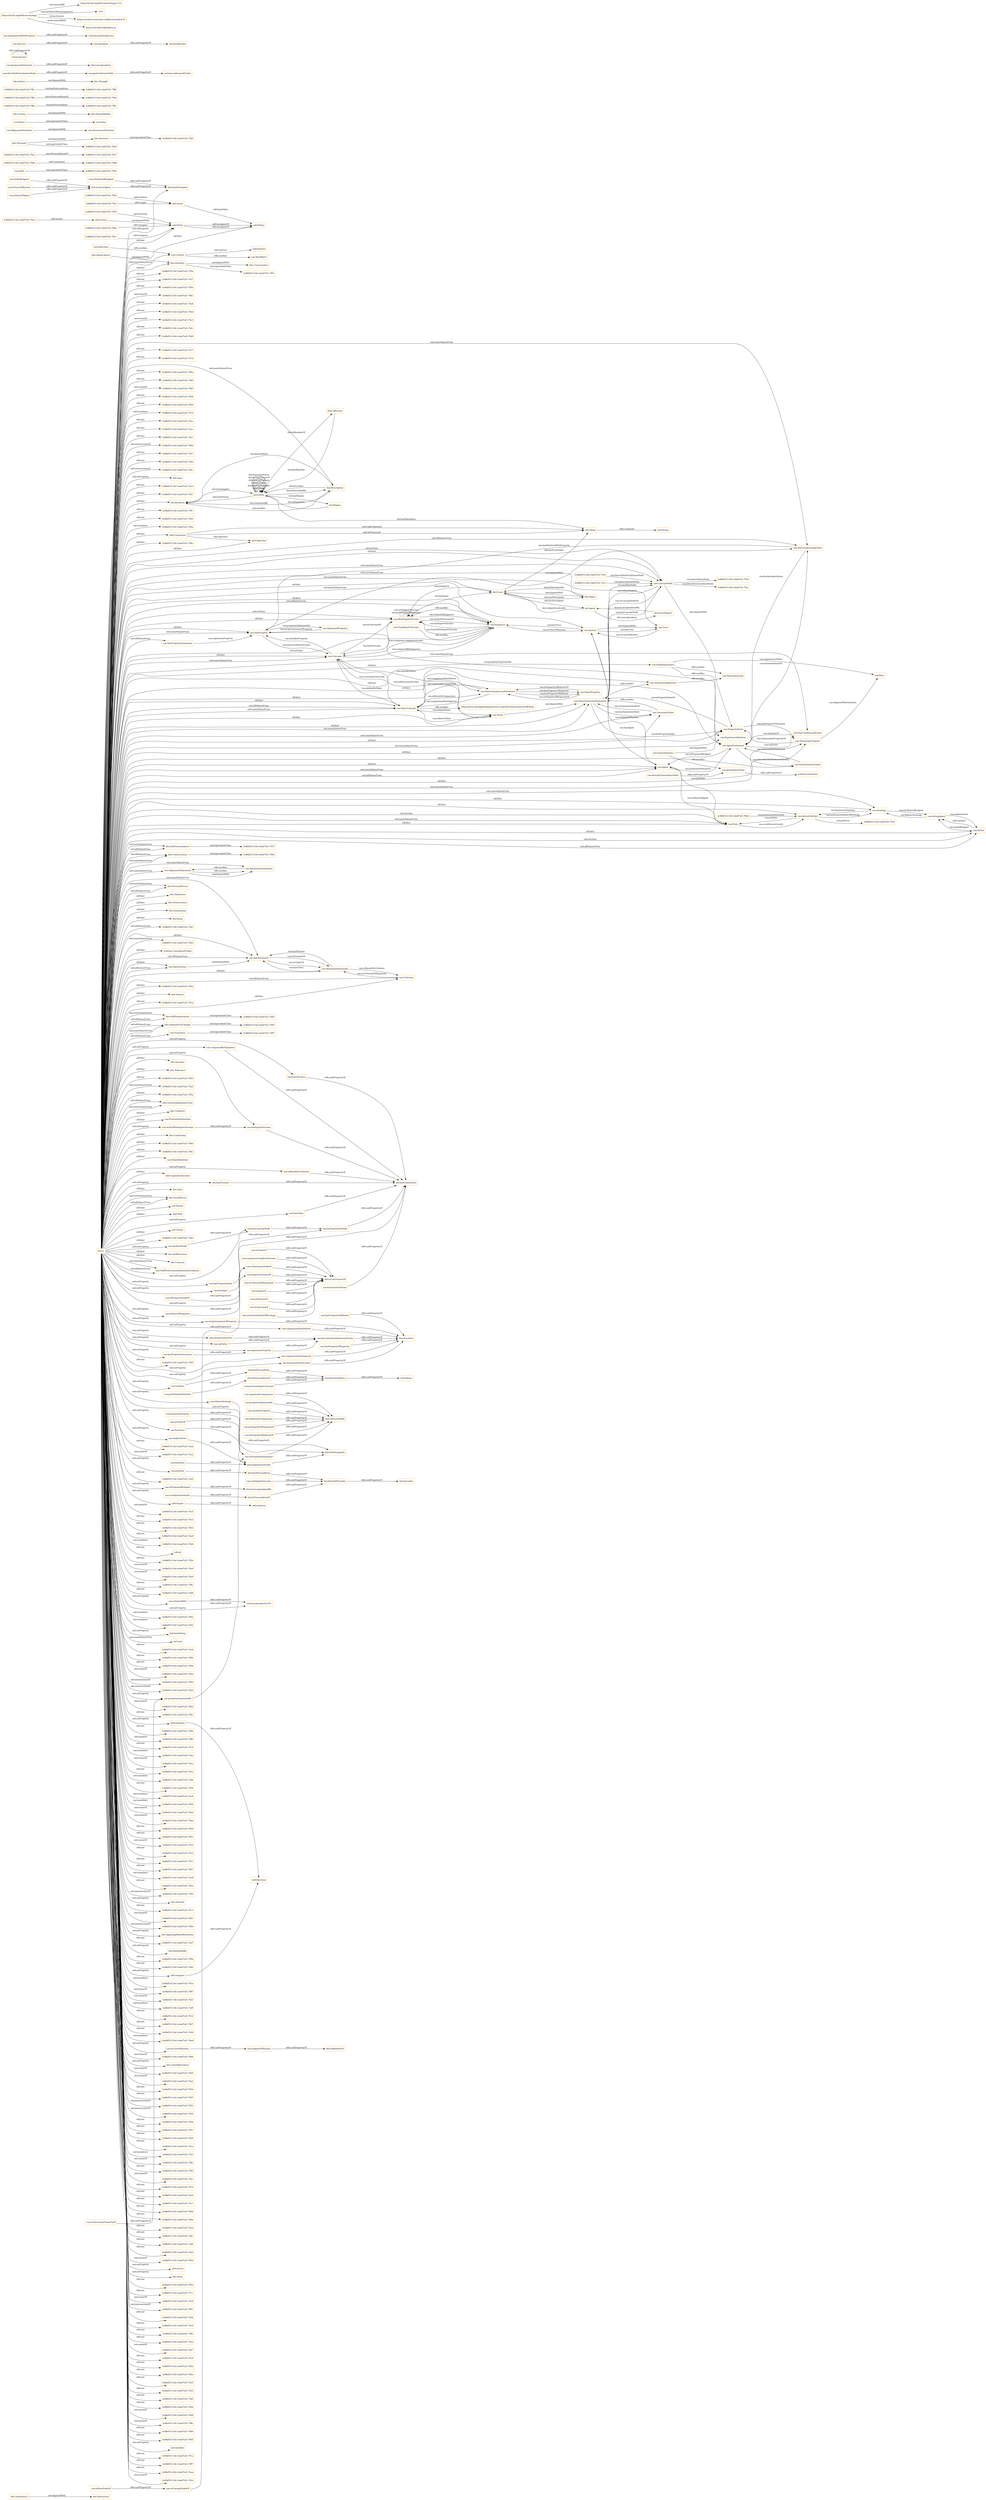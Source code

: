digraph ar2dtool_diagram { 
rankdir=LR;
size="1501"
node [shape = rectangle, color="orange"]; "bhv:Dominance" "3c88d51f:18c1cbe67a5:-7fe4" "3c88d51f:18c1cbe67a5:-7f6c" "dul:Situation" "3c88d51f:18c1cbe67a5:-7f61" "odrl:Action" "vae:Path" "3c88d51f:18c1cbe67a5:-7fdb" "bhv:PersonalFocus" "bhv:Hedonism" "3c88d51f:18c1cbe67a5:-7fea" "bhv:Societal" "vae:NodeImportance" "bhv:Universalism" "vae:AwarenessSituation" "vae:Value" "3c88d51f:18c1cbe67a5:-7f92" "bhv:Achievement" "odrl:Policy" "bhv:Stimulation" "dul:Norm" "vae:AlignmentSituation" "3c88d51f:18c1cbe67a5:-7f2f" "odrl:Operator" "3c88d51f:18c1cbe67a5:-7fac" "vae:VaeProperty" "bhv:SelfTrascendence" "3c88d51f:18c1cbe67a5:-7fb3" "vae:Outcome" "schema:ConceptualFrame" "3c88d51f:18c1cbe67a5:-7fc6" "vae:VaeEntity" "vae:MultiInputOutcome" "bhv:Conservation" "vae:AlignmentStatement" "bhv:Dependability" "3c88d51f:18c1cbe67a5:-7f42" "dul:SocialObject" "bhv:Caring" "3c88d51f:18c1cbe67a5:-7f6d" "odrl:Asset" "bhv:Nature" "3c88d51f:18c1cbe67a5:-7fbd" "vae:Generalization" "vae:Context" "vae:ActionOnState" "vae:VaeStatement" "3c88d51f:18c1cbe67a5:-7fcc" "3c88d51f:18c1cbe67a5:-7fde" "vae:TaxonomyProperty" "3c88d51f:18c1cbe67a5:-7fd2" "bhv:Security" "3c88d51f:18c1cbe67a5:-7f43" "vae:ConceptNode" "dul:Object" "3c88d51f:18c1cbe67a5:-7ff6" "bhv:Tolerance" "vae:System" "bhv:Humility" "3c88d51f:18c1cbe67a5:-7ff0" "3c88d51f:18c1cbe67a5:-7fa3" "odrl:Party" "3c88d51f:18c1cbe67a5:-7f5a" "vae:Norm" "bhv:GrowthAndAnxietyFree" "vae:User" "vae:Sequence" "vae:AgentStatement" "3c88d51f:18c1cbe67a5:-7ffc" "vae:VaeConditionedEntity" "bhv:Tradition" "dul:Event" "vae:PromotionDemotion" "dul:Agent" "vae:ValueTaxonomyStatement" "vae:TaxonomyAlignment" "bhv:SelfEnhancement" "vae:Strategy" "vae:Agent" "bhv:Benevolence" "vae:FinalInputOutcome" "vae:VaeSituation" "bhv:Conformity" "3c88d51f:18c1cbe67a5:-7f60" "vae:Action" "bhv:Resources" "3c88d51f:18c1cbe67a5:-7fd8" "dul:Collection" "3c88d51f:18c1cbe67a5:-7f4c" "vae:AwarenessStatement" "vae:ValueDefinition" "bhv:OpennessToChange" "vae:ActingAgent" "odrl:LogicalConstraint" "vae:PropertyNode" "vae:ValueConcept" "3c88d51f:18c1cbe67a5:-7fe1" "vae:ValueProperty" "3c88d51f:18c1cbe67a5:-7ff3" "vae:ValueComparisonStatement" "vae:VaeStatementEntity" "vae:Criterion" "bhv:Thought" "vae:Transition" "3c88d51f:18c1cbe67a5:-7f87" "3c88d51f:18c1cbe67a5:-7fc9" "3c88d51f:18c1cbe67a5:-7f55" "vae:State" "dul:Entity" "bhv:Face" "vae:VaeConditioningEntity" "vae:TaxonomyNode" "vae:VaePropertyStatement" "3c88d51f:18c1cbe67a5:-7fed" "bhv:SocialFocus" "3c88d51f:18c1cbe67a5:-7fe7" "odrl:Constraint" "vae:OptimizedProperty" "dul:Theory" "dul:Region" "dul:Description" "bhv:Action" "vcvf:Value" "odrl:Rule" "bhv:Power" "vae:ImportanceRelation" "bhv:Personal" "3c88d51f:18c1cbe67a5:-7f2e" "3c88d51f:18c1cbe67a5:-7f37" "3c88d51f:18c1cbe67a5:-7fcf" "3c88d51f:18c1cbe67a5:-7f4d" "vae:ArgumentStatement" "3c88d51f:18c1cbe67a5:-7fc3" "bhv:SelfDirection" "3c88d51f:18c1cbe67a5:-7fd5" "bhv:Concern" "3c88d51f:18c1cbe67a5:-7fc0" "bhv:SelfProtectionAndAnxietyAvoidance" "3c88d51f:18c1cbe67a5:-7ff9" ; /*classes style*/
	"bhv:Action" -> "bhv:Thought" [ label = "owl:disjointWith" ];
	"vae:particularizesNode" -> "schema:subsumedUnder" [ label = "rdfs:subPropertyOf" ];
	"vae:hasConceptNode" -> "vae:hasTaxonomyNode" [ label = "rdfs:subPropertyOf" ];
	"vae:ConceptNode" -> "vae:PropertyNode" [ label = "owl:disjointWith" ];
	"vae:isTaxonomyNodeOf" -> "dul:isConstituentOf" [ label = "rdfs:subPropertyOf" ];
	"vae:proposesStatement" -> "dul:conceptualizes" [ label = "rdfs:subPropertyOf" ];
	"vae:previousInputOutcome" -> "dul:directlyFollows" [ label = "rdfs:subPropertyOf" ];
	"vae:hasTaxonomyNode" -> "dul:hasConstituent" [ label = "rdfs:subPropertyOf" ];
	"vae:nextInputOutcome" -> "dul:directlyPrecedes" [ label = "rdfs:subPropertyOf" ];
	"vae:VaeSituation" -> "vae:VaeStatement" [ label = "owl:disjointWith" ];
	"vae:comparisonHasInferior" -> "dul:describes" [ label = "rdfs:subPropertyOf" ];
	"vae:hasTrace" -> "dul:isAgentInvolvedIn" [ label = "rdfs:subPropertyOf" ];
	"vae:Path" -> "3c88d51f:18c1cbe67a5:-7f92" [ label = "owl:equivalentClass" ];
	"vae:isInputOf" -> "dul:isConstituentOf" [ label = "rdfs:subPropertyOf" ];
	"dul:involvesAgent" -> "dul:hasParticipant" [ label = "rdfs:subPropertyOf" ];
	"terms:license" -> "terms:license" [ label = "rdfs:subPropertyOf" ];
	"dul:isAgentInvolvedIn" -> "dul:isParticipantIn" [ label = "rdfs:subPropertyOf" ];
	"bhv:SelfTrascendence" -> "3c88d51f:18c1cbe67a5:-7f37" [ label = "owl:equivalentClass" ];
	"vae:describesVaeStatementEntity" -> "dul:describes" [ label = "rdfs:subPropertyOf" ];
	"vae:hasPropertyTaxonomy" -> "vae:expressesProperty" [ label = "rdfs:subPropertyOf" ];
	"dul:Event" -> "dul:Object" [ label = "owl:disjointWith" ];
	"vae:isPremiseOf" -> "dul:isConstituentOf" [ label = "rdfs:subPropertyOf" ];
	"vae:interpretationOn" -> "vae:describesVaeStatementEntity" [ label = "rdfs:subPropertyOf" ];
	"dul:Description" -> "dul:Situation" [ label = "owl:disjointWith" ];
	"odrl:Action" -> "odrl:Party" [ label = "owl:disjointWith" ];
	"vae:madeByAgent" -> "dul:involvesAgent" [ label = "rdfs:subPropertyOf" ];
	"dul:isPreconditionOf" -> "dul:directlyPrecedes" [ label = "rdfs:subPropertyOf" ];
	"vae:isOutcomeOf" -> "dul:isConstituentOf" [ label = "rdfs:subPropertyOf" ];
	"vae:isPresentInStatement" -> "dul:isDescribedBy" [ label = "rdfs:subPropertyOf" ];
	"vae:hasInput" -> "dul:hasConstituent" [ label = "rdfs:subPropertyOf" ];
	"bhv:Personal" -> "bhv:Societal" [ label = "owl:disjointWith" ];
	"bhv:Personal" -> "3c88d51f:18c1cbe67a5:-7f4d" [ label = "owl:equivalentClass" ];
	"vae:hasUser" -> "vae:hasAgent" [ label = "rdfs:subPropertyOf" ];
	"vae:onState" -> "dul:hasPrecondition" [ label = "rdfs:subPropertyOf" ];
	"vae:hasActionOnState" -> "dul:hasConstituent" [ label = "rdfs:subPropertyOf" ];
	"vae:hasPropertyNode" -> "vae:hasTaxonomyNode" [ label = "rdfs:subPropertyOf" ];
	"dul:hasPrecondition" -> "dul:directlyFollows" [ label = "rdfs:subPropertyOf" ];
	"vae:hasPropertyOfSuperior" -> "dul:describes" [ label = "rdfs:subPropertyOf" ];
	"bhv:Conservation" -> "3c88d51f:18c1cbe67a5:-7f6d" [ label = "owl:equivalentClass" ];
	"vae:isPropertyNodeOf" -> "vae:isTaxonomyNodeOf" [ label = "rdfs:subPropertyOf" ];
	"bhv:Societal" -> "3c88d51f:18c1cbe67a5:-7f2f" [ label = "owl:equivalentClass" ];
	"vae:Transition" -> "3c88d51f:18c1cbe67a5:-7f87" [ label = "owl:equivalentClass" ];
	"vae:comparisonHasSuperior" -> "dul:describes" [ label = "rdfs:subPropertyOf" ];
	"vae:hasOutcome" -> "dul:hasConstituent" [ label = "rdfs:subPropertyOf" ];
	"vae:Norm" -> "vae:ValueTaxonomyStatement" [ label = "owl:disjointWith" ];
	"vae:isProposedByAgent" -> "dul:isConceptualizedBy" [ label = "rdfs:subPropertyOf" ];
	"bhv:Dominance" -> "bhv:Resources" [ label = "owl:disjointWith" ];
	"vae:isEntityOf" -> "vae:isPresentInStatement" [ label = "rdfs:subPropertyOf" ];
	"vae:MultiInputOutcome" -> "vae:Sequence" [ label = "rdfs:seeAlso" ];
	"vae:propertyExpressedAt" -> "vae:isPresentInStatement" [ label = "rdfs:subPropertyOf" ];
	"vae:hasState" -> "dul:isAgentInvolvedIn" [ label = "rdfs:subPropertyOf" ];
	"vae:AwarenessStatement" -> "vae:AlignmentStatement" [ label = "rdfs:seeAlso" ];
	"vae:isConceptNodeOf" -> "vae:isTaxonomyNodeOf" [ label = "rdfs:subPropertyOf" ];
	"bhv:Caring" -> "bhv:Dependability" [ label = "owl:disjointWith" ];
	"vae:hasRootNode" -> "vae:hasConceptNode" [ label = "rdfs:subPropertyOf" ];
	"vae:isAgentOfSystem" -> "dul:isMemberOf" [ label = "rdfs:subPropertyOf" ];
	"vae:ValueConcept" -> "http://www.ontologydesignpatterns.org/ont/values/valuecore#Value" [ label = "rdfs:seeAlso" ];
	"vae:isInputOutcomeOf" -> "dul:isConstituentOf" [ label = "rdfs:subPropertyOf" ];
	"vae:isTaxonomyPropertyOf" -> "vae:propertyExpressedAt" [ label = "rdfs:subPropertyOf" ];
	"vae:directlyParticularizesNode" -> "vae:particularizesNode" [ label = "rdfs:subPropertyOf" ];
	"vae:isRootNodeOf" -> "vae:isConceptNodeOf" [ label = "rdfs:subPropertyOf" ];
	"vae:expressesProperty" -> "vae:describesVaeStatementEntity" [ label = "rdfs:subPropertyOf" ];
	"vae:hasAgent" -> "dul:hasMember" [ label = "rdfs:subPropertyOf" ];
	"vae:isFollowedByAgent" -> "dul:hasParticipant" [ label = "rdfs:subPropertyOf" ];
	"vae:hasRelationWithProperty" -> "schema:hasPerspective" [ label = "rdfs:subPropertyOf" ];
	"vae:measuredOnOutcome" -> "dul:describes" [ label = "rdfs:subPropertyOf" ];
	"vae:perform" -> "dul:hasPostcondition" [ label = "rdfs:subPropertyOf" ];
	"vcvf:Value" -> "vae:Value" [ label = "owl:equivalentClass" ];
	"vae:isTraceOfSystem" -> "dul:involvesAgent" [ label = "rdfs:subPropertyOf" ];
	"vae:directlyGeneralizesNode" -> "vae:generalizesNode" [ label = "rdfs:subPropertyOf" ];
	"vae:conditionsActionIn" -> "dul:isPreconditionOf" [ label = "rdfs:subPropertyOf" ];
	"vae:superiorInComparison" -> "dul:isDescribedBy" [ label = "rdfs:subPropertyOf" ];
	"vae:System" -> "vae:User" [ label = "owl:disjointWith" ];
	"vae:ValueTaxonomyStatement" -> "vae:TaxonomyAlignment" [ label = "rdfs:seeAlso" ];
	"vae:TaxonomyNode" -> "vae:ValueTaxonomyStatement" [ label = "rdfs:seeAlso" ];
	"vae:followsStrategy" -> "dul:isParticipantIn" [ label = "rdfs:subPropertyOf" ];
	"vae:hasPropertyOfInferior" -> "dul:describes" [ label = "rdfs:subPropertyOf" ];
	"vae:composedBySequence" -> "dul:hasConstituent" [ label = "rdfs:subPropertyOf" ];
	"vae:AlignmentSituation" -> "vae:AwarenessSituation" [ label = "owl:disjointWith" ];
	"https://w3id.org/def/vaeontology" -> "https://w3id.org/def/vaeontology/1.0.2" [ label = "owl:versionIRI" ];
	"https://w3id.org/def/vaeontology" -> "vae:" [ label = "vann:preferredNamespaceUri" ];
	"https://w3id.org/def/vaeontology" -> "https://creativecommons.org/licenses/by/4.0/" [ label = "terms:license" ];
	"https://w3id.org/def/vaeontology" -> "https://chowlk.linkeddata.es" [ label = "mod:createdWith" ];
	"vae:isActionOnStateOfStrategy" -> "dul:isConstituentOf" [ label = "rdfs:subPropertyOf" ];
	"vae:startsWithInputOutcome" -> "vae:hasInputOutcome" [ label = "rdfs:subPropertyOf" ];
	"vae:isOptimizationOfProperty" -> "dul:describes" [ label = "rdfs:subPropertyOf" ];
	"vae:propertyOptimizedAt" -> "dul:isDescribedBy" [ label = "rdfs:subPropertyOf" ];
	"bhv:Humility" -> "bhv:Universalism" [ label = "owl:disjointWith" ];
	"bhv:Humility" -> "3c88d51f:18c1cbe67a5:-7f61" [ label = "owl:equivalentClass" ];
	"vae:FinalInputOutcome" -> "vae:Sequence" [ label = "rdfs:seeAlso" ];
	"odrl:target" -> "odrl:relation" [ label = "rdfs:subPropertyOf" ];
	"bhv:SelfEnhancement" -> "3c88d51f:18c1cbe67a5:-7f43" [ label = "owl:equivalentClass" ];
	"dul:directlyPrecedes" -> "dul:precedes" [ label = "rdfs:subPropertyOf" ];
	"vae:makesAction" -> "dul:isAgentInvolvedIn" [ label = "rdfs:subPropertyOf" ];
	"vae:satisfiesProperty" -> "dul:isDescribedBy" [ label = "rdfs:subPropertyOf" ];
	"vae:TaxonomyAlignment" -> "vae:ValueTaxonomy" [ label = "rdfs:seeAlso" ];
	"vae:relationWith" -> "schema:perspectiveOn" [ label = "rdfs:subPropertyOf" ];
	"vae:NodeImportance" -> "vae:ValueTaxonomy" [ label = "rdfs:seeAlso" ];
	"vae:NodeImportance" -> "vae:ImportanceRelation" [ label = "rdfs:seeAlso" ];
	"vae:Action" -> "vae:ActingAgent" [ label = "rdfs:seeAlso" ];
	"vae:inferiorInComparison" -> "dul:isDescribedBy" [ label = "rdfs:subPropertyOf" ];
	"vae:VaeEntity" -> "vae:Context" [ label = "rdfs:seeAlso" ];
	"vae:isClaimOf" -> "dul:isConstituentOf" [ label = "rdfs:subPropertyOf" ];
	"vae:hasInputOutcome" -> "dul:hasConstituent" [ label = "rdfs:subPropertyOf" ];
	"vae:isPropertyOfSuperiorOf" -> "dul:isDescribedBy" [ label = "rdfs:subPropertyOf" ];
	"vae:isStateOfAgent" -> "dul:involvesAgent" [ label = "rdfs:subPropertyOf" ];
	"vae:Generalization" -> "vae:generalizesNode" [ label = "rdfs:seeAlso" ];
	"vae:Generalization" -> "vae:ImportanceRelation" [ label = "owl:disjointWith" ];
	"vae:Context" -> "vae:VaeObject" [ label = "rdfs:seeAlso" ];
	"NULL" -> "3c88d51f:18c1cbe67a5:-7fc5" [ label = "owl:unionOf" ];
	"NULL" -> "3c88d51f:18c1cbe67a5:-7f33" [ label = "rdf:rest" ];
	"NULL" -> "vae:hasConceptNode" [ label = "owl:onProperty" ];
	"NULL" -> "3c88d51f:18c1cbe67a5:-7f03" [ label = "rdf:rest" ];
	"NULL" -> "3c88d51f:18c1cbe67a5:-7ee6" [ label = "rdf:rest" ];
	"NULL" -> "bhv:PersonalFocus" [ label = "owl:someValuesFrom" ];
	"NULL" -> "bhv:Hedonism" [ label = "rdf:first" ];
	"NULL" -> "3c88d51f:18c1cbe67a5:-7f24" [ label = "owl:members" ];
	"NULL" -> "bhv:Conservation" [ label = "owl:allValuesFrom" ];
	"NULL" -> "rdf:nil" [ label = "rdf:rest" ];
	"NULL" -> "vae:VaeConditioningEntity" [ label = "owl:someValuesFrom" ];
	"NULL" -> "vae:isBasedOnCriterion" [ label = "owl:onProperty" ];
	"NULL" -> "3c88d51f:18c1cbe67a5:-7f2a" [ label = "rdf:rest" ];
	"NULL" -> "3c88d51f:18c1cbe67a5:-7fe9" [ label = "owl:unionOf" ];
	"NULL" -> "vae:interpretationOn" [ label = "owl:onProperty" ];
	"NULL" -> "vae:isTaxonomyNodeOf" [ label = "owl:onProperty" ];
	"NULL" -> "vae:ConceptNode" [ label = "rdf:first" ];
	"NULL" -> "3c88d51f:18c1cbe67a5:-7fe0" [ label = "owl:unionOf" ];
	"NULL" -> "vae:PropertyNode" [ label = "rdf:first" ];
	"NULL" -> "3c88d51f:18c1cbe67a5:-7ffa" [ label = "rdf:rest" ];
	"NULL" -> "3c88d51f:18c1cbe67a5:-7ef8" [ label = "rdf:rest" ];
	"NULL" -> "odrl:assignee" [ label = "owl:onProperty" ];
	"NULL" -> "3c88d51f:18c1cbe67a5:-7f0e" [ label = "owl:members" ];
	"NULL" -> "vae:ConceptNode" [ label = "owl:someValuesFrom" ];
	"NULL" -> "3c88d51f:18c1cbe67a5:-7ef2" [ label = "owl:members" ];
	"NULL" -> "vae:expressesProperty" [ label = "owl:onProperty" ];
	"NULL" -> "vae:VaeSituation" [ label = "owl:allValuesFrom" ];
	"NULL" -> "dul:hasSetting" [ label = "owl:onProperty" ];
	"NULL" -> "bhv:SelfTrascendence" [ label = "owl:someValuesFrom" ];
	"NULL" -> "owl:real" [ label = "owl:someValuesFrom" ];
	"NULL" -> "3c88d51f:18c1cbe67a5:-7eeb" [ label = "rdf:rest" ];
	"NULL" -> "odrl:LogicalConstraint" [ label = "rdf:first" ];
	"NULL" -> "3c88d51f:18c1cbe67a5:-7f80" [ label = "rdf:rest" ];
	"NULL" -> "3c88d51f:18c1cbe67a5:-7f06" [ label = "rdf:rest" ];
	"NULL" -> "vae:onEntity" [ label = "owl:onProperty" ];
	"NULL" -> "3c88d51f:18c1cbe67a5:-7fda" [ label = "owl:unionOf" ];
	"NULL" -> "vae:VaeConditioningEntity" [ label = "owl:allValuesFrom" ];
	"NULL" -> "vae:TaxonomyNode" [ label = "rdf:first" ];
	"NULL" -> "3c88d51f:18c1cbe67a5:-7f4b" [ label = "owl:intersectionOf" ];
	"NULL" -> "3c88d51f:18c1cbe67a5:-7f2d" [ label = "owl:intersectionOf" ];
	"NULL" -> "3c88d51f:18c1cbe67a5:-7fb2" [ label = "owl:unionOf" ];
	"NULL" -> "3c88d51f:18c1cbe67a5:-7f0c" [ label = "rdf:rest" ];
	"NULL" -> "vae:comparisonHasInferior" [ label = "owl:onProperty" ];
	"NULL" -> "vae:isUserOfSystem" [ label = "owl:onProperty" ];
	"NULL" -> "vae:ActionOnState" [ label = "rdf:first" ];
	"NULL" -> "vae:VaeStatement" [ label = "owl:someValuesFrom" ];
	"NULL" -> "vae:Criterion" [ label = "owl:allValuesFrom" ];
	"NULL" -> "3c88d51f:18c1cbe67a5:-7f48" [ label = "rdf:rest" ];
	"NULL" -> "bhv:GrowthAndAnxietyFree" [ label = "owl:someValuesFrom" ];
	"NULL" -> "3c88d51f:18c1cbe67a5:-7ff8" [ label = "owl:unionOf" ];
	"NULL" -> "vae:Strategy" [ label = "owl:someValuesFrom" ];
	"NULL" -> "vae:ConceptNode" [ label = "owl:onClass" ];
	"NULL" -> "vae:Action" [ label = "rdf:first" ];
	"NULL" -> "3c88d51f:18c1cbe67a5:-7f18" [ label = "rdf:rest" ];
	"NULL" -> "vae:hasOutcome" [ label = "owl:onProperty" ];
	"NULL" -> "3c88d51f:18c1cbe67a5:-7efa" [ label = "owl:members" ];
	"NULL" -> "3c88d51f:18c1cbe67a5:-7fce" [ label = "owl:unionOf" ];
	"NULL" -> "3c88d51f:18c1cbe67a5:-7f1e" [ label = "rdf:rest" ];
	"NULL" -> "3c88d51f:18c1cbe67a5:-7ef6" [ label = "owl:members" ];
	"NULL" -> "3c88d51f:18c1cbe67a5:-7f39" [ label = "rdf:rest" ];
	"NULL" -> "3c88d51f:18c1cbe67a5:-7ee4" [ label = "owl:members" ];
	"NULL" -> "3c88d51f:18c1cbe67a5:-7f04" [ label = "owl:members" ];
	"NULL" -> "3c88d51f:18c1cbe67a5:-7fdd" [ label = "owl:unionOf" ];
	"NULL" -> "vae:AwarenessStatement" [ label = "owl:someValuesFrom" ];
	"NULL" -> "3c88d51f:18c1cbe67a5:-7fab" [ label = "owl:unionOf" ];
	"NULL" -> "3c88d51f:18c1cbe67a5:-7f09" [ label = "rdf:rest" ];
	"NULL" -> "vae:startsWithInputOutcome" [ label = "owl:onProperty" ];
	"NULL" -> "3c88d51f:18c1cbe67a5:-7fb1" [ label = "rdf:rest" ];
	"NULL" -> "3c88d51f:18c1cbe67a5:-7f3f" [ label = "owl:unionOf" ];
	"NULL" -> "odrl:Operator" [ label = "rdf:first" ];
	"NULL" -> "3c88d51f:18c1cbe67a5:-7f4c" [ label = "rdf:first" ];
	"NULL" -> "3c88d51f:18c1cbe67a5:-7f10" [ label = "rdf:rest" ];
	"NULL" -> "vae:Agent" [ label = "owl:someValuesFrom" ];
	"NULL" -> "vae:isStartOfSequence" [ label = "owl:onProperty" ];
	"NULL" -> "bhv:Tradition" [ label = "rdf:first" ];
	"NULL" -> "vae:hasInput" [ label = "owl:onProperty" ];
	"NULL" -> "vae:Sequence" [ label = "owl:onClass" ];
	"NULL" -> "3c88d51f:18c1cbe67a5:-7f31" [ label = "rdf:rest" ];
	"NULL" -> "vae:hasRootNode" [ label = "owl:onProperty" ];
	"NULL" -> "vae:NodeImportance" [ label = "rdf:first" ];
	"NULL" -> "vae:VaeConditionedEntity" [ label = "owl:someValuesFrom" ];
	"NULL" -> "bhv:SelfEnhancement" [ label = "owl:someValuesFrom" ];
	"NULL" -> "3c88d51f:18c1cbe67a5:-7f01" [ label = "rdf:rest" ];
	"NULL" -> "bhv:GrowthAndAnxietyFree" [ label = "owl:allValuesFrom" ];
	"NULL" -> "vae:Outcome" [ label = "owl:someValuesFrom" ];
	"NULL" -> "dul:Theory" [ label = "rdf:first" ];
	"NULL" -> "bhv:SelfDirection" [ label = "rdf:first" ];
	"NULL" -> "vae:hasInputOutcome" [ label = "owl:onProperty" ];
	"NULL" -> "vae:TaxonomyProperty" [ label = "owl:someValuesFrom" ];
	"NULL" -> "3c88d51f:18c1cbe67a5:-7ee8" [ label = "owl:members" ];
	"NULL" -> "3c88d51f:18c1cbe67a5:-7f2e" [ label = "rdf:first" ];
	"NULL" -> "dul:Event" [ label = "rdf:first" ];
	"NULL" -> "3c88d51f:18c1cbe67a5:-7f22" [ label = "rdf:rest" ];
	"NULL" -> "3c88d51f:18c1cbe67a5:-7f42" [ label = "rdf:first" ];
	"NULL" -> "3c88d51f:18c1cbe67a5:-7f5f" [ label = "owl:intersectionOf" ];
	"NULL" -> "vae:ArgumentStatement" [ label = "rdf:first" ];
	"NULL" -> "bhv:attitude" [ label = "owl:onProperty" ];
	"NULL" -> "vae:Norm" [ label = "rdf:first" ];
	"NULL" -> "schema:perspectiveOn" [ label = "owl:onProperty" ];
	"NULL" -> "3c88d51f:18c1cbe67a5:-7f13" [ label = "rdf:rest" ];
	"NULL" -> "vae:VaeProperty" [ label = "rdf:first" ];
	"NULL" -> "3c88d51f:18c1cbe67a5:-7fd1" [ label = "owl:unionOf" ];
	"NULL" -> "3c88d51f:18c1cbe67a5:-7f86" [ label = "owl:intersectionOf" ];
	"NULL" -> "bhv:opposingValueMotivation" [ label = "owl:onProperty" ];
	"NULL" -> "bhv:Humility" [ label = "rdf:first" ];
	"NULL" -> "3c88d51f:18c1cbe67a5:-7ee7" [ label = "rdf:rest" ];
	"NULL" -> "dul:isSatisfiedBy" [ label = "owl:onProperty" ];
	"NULL" -> "vae:TaxonomyProperty" [ label = "rdf:first" ];
	"NULL" -> "3c88d51f:18c1cbe67a5:-7f5b" [ label = "rdf:rest" ];
	"NULL" -> "vae:State" [ label = "owl:onClass" ];
	"NULL" -> "3c88d51f:18c1cbe67a5:-7f46" [ label = "rdf:rest" ];
	"NULL" -> "3c88d51f:18c1cbe67a5:-7f1b" [ label = "owl:members" ];
	"NULL" -> "bhv:OpennessToChange" [ label = "owl:allValuesFrom" ];
	"NULL" -> "3c88d51f:18c1cbe67a5:-7ff5" [ label = "owl:unionOf" ];
	"NULL" -> "3c88d51f:18c1cbe67a5:-7fef" [ label = "owl:unionOf" ];
	"NULL" -> "3c88d51f:18c1cbe67a5:-7eff" [ label = "owl:members" ];
	"NULL" -> "vae:VaeStatement" [ label = "rdf:first" ];
	"NULL" -> "3c88d51f:18c1cbe67a5:-7f16" [ label = "rdf:rest" ];
	"NULL" -> "3c88d51f:18c1cbe67a5:-7f67" [ label = "rdf:rest" ];
	"NULL" -> "3c88d51f:18c1cbe67a5:-7ef9" [ label = "rdf:rest" ];
	"NULL" -> "3c88d51f:18c1cbe67a5:-7eed" [ label = "owl:members" ];
	"NULL" -> "vae:VaeSituation" [ label = "rdf:first" ];
	"NULL" -> "3c88d51f:18c1cbe67a5:-7f69" [ label = "owl:unionOf" ];
	"NULL" -> "bhv:valueMotivation" [ label = "owl:onProperty" ];
	"NULL" -> "vae:relationWith" [ label = "owl:onProperty" ];
	"NULL" -> "3c88d51f:18c1cbe67a5:-7fd4" [ label = "owl:unionOf" ];
	"NULL" -> "bhv:Stimulation" [ label = "rdf:first" ];
	"NULL" -> "3c88d51f:18c1cbe67a5:-7fa2" [ label = "owl:unionOf" ];
	"NULL" -> "3c88d51f:18c1cbe67a5:-7f3d" [ label = "rdf:rest" ];
	"NULL" -> "3c88d51f:18c1cbe67a5:-7f07" [ label = "rdf:rest" ];
	"NULL" -> "odrl:Constraint" [ label = "rdf:first" ];
	"NULL" -> "vae:Action" [ label = "owl:onClass" ];
	"NULL" -> "odrl:target" [ label = "owl:onProperty" ];
	"NULL" -> "3c88d51f:18c1cbe67a5:-7f53" [ label = "owl:intersectionOf" ];
	"NULL" -> "3c88d51f:18c1cbe67a5:-7f35" [ label = "owl:intersectionOf" ];
	"NULL" -> "3c88d51f:18c1cbe67a5:-7f0d" [ label = "rdf:rest" ];
	"NULL" -> "3c88d51f:18c1cbe67a5:-7f51" [ label = "rdf:rest" ];
	"NULL" -> "3c88d51f:18c1cbe67a5:-7f28" [ label = "rdf:rest" ];
	"NULL" -> "vae:Transition" [ label = "owl:allValuesFrom" ];
	"NULL" -> "vae:makesAction" [ label = "owl:onProperty" ];
	"NULL" -> "dul:Object" [ label = "owl:someValuesFrom" ];
	"NULL" -> "vae:onState" [ label = "owl:onProperty" ];
	"NULL" -> "dul:isParticipantIn" [ label = "owl:onProperty" ];
	"NULL" -> "vae:VaeProperty" [ label = "owl:someValuesFrom" ];
	"NULL" -> "bhv:SelfProtectionAndAnxietyAvoidance" [ label = "owl:someValuesFrom" ];
	"NULL" -> "3c88d51f:18c1cbe67a5:-7fca" [ label = "rdf:rest" ];
	"NULL" -> "vae:Agent" [ label = "owl:allValuesFrom" ];
	"NULL" -> "3c88d51f:18c1cbe67a5:-7f1f" [ label = "owl:members" ];
	"NULL" -> "3c88d51f:18c1cbe67a5:-7ff2" [ label = "owl:unionOf" ];
	"NULL" -> "3c88d51f:18c1cbe67a5:-7f4f" [ label = "rdf:rest" ];
	"NULL" -> "3c88d51f:18c1cbe67a5:-7fec" [ label = "owl:unionOf" ];
	"NULL" -> "3c88d51f:18c1cbe67a5:-7f19" [ label = "rdf:rest" ];
	"NULL" -> "3c88d51f:18c1cbe67a5:-7feb" [ label = "rdf:rest" ];
	"NULL" -> "vae:PropertyNode" [ label = "owl:someValuesFrom" ];
	"NULL" -> "3c88d51f:18c1cbe67a5:-7fc1" [ label = "rdf:rest" ];
	"NULL" -> "dul:Situation" [ label = "rdf:first" ];
	"NULL" -> "3c88d51f:18c1cbe67a5:-7fbb" [ label = "rdf:rest" ];
	"NULL" -> "bhv:SelfEnhancement" [ label = "owl:allValuesFrom" ];
	"NULL" -> "vae:hasPropertyNode" [ label = "owl:onProperty" ];
	"NULL" -> "dul:Description" [ label = "owl:someValuesFrom" ];
	"NULL" -> "3c88d51f:18c1cbe67a5:-7f84" [ label = "rdf:rest" ];
	"NULL" -> "3c88d51f:18c1cbe67a5:-7fe2" [ label = "rdf:rest" ];
	"NULL" -> "bhv:Conservation" [ label = "owl:someValuesFrom" ];
	"NULL" -> "3c88d51f:18c1cbe67a5:-7fdc" [ label = "rdf:rest" ];
	"NULL" -> "3c88d51f:18c1cbe67a5:-7ef0" [ label = "rdf:rest" ];
	"NULL" -> "bhv:PersonalFocus" [ label = "owl:allValuesFrom" ];
	"NULL" -> "3c88d51f:18c1cbe67a5:-7efd" [ label = "rdf:rest" ];
	"NULL" -> "schema:ConceptualFrame" [ label = "rdf:first" ];
	"NULL" -> "vae:Strategy" [ label = "rdf:first" ];
	"NULL" -> "vae:Outcome" [ label = "rdf:first" ];
	"NULL" -> "3c88d51f:18c1cbe67a5:-7f5d" [ label = "owl:unionOf" ];
	"NULL" -> "odrl:action" [ label = "owl:onProperty" ];
	"NULL" -> "3c88d51f:18c1cbe67a5:-7f6c" [ label = "rdf:first" ];
	"NULL" -> "vae:isProposedByAgent" [ label = "owl:onProperty" ];
	"NULL" -> "bhv:focus" [ label = "owl:onProperty" ];
	"NULL" -> "3c88d51f:18c1cbe67a5:-7fd3" [ label = "rdf:rest" ];
	"NULL" -> "3c88d51f:18c1cbe67a5:-7f11" [ label = "rdf:rest" ];
	"NULL" -> "3c88d51f:18c1cbe67a5:-7fc8" [ label = "owl:unionOf" ];
	"NULL" -> "3c88d51f:18c1cbe67a5:-7f91" [ label = "owl:intersectionOf" ];
	"NULL" -> "3c88d51f:18c1cbe67a5:-7ef4" [ label = "rdf:rest" ];
	"NULL" -> "3c88d51f:18c1cbe67a5:-7fcd" [ label = "rdf:rest" ];
	"NULL" -> "3c88d51f:18c1cbe67a5:-7ff4" [ label = "rdf:rest" ];
	"NULL" -> "vae:MultiInputOutcome" [ label = "rdf:first" ];
	"NULL" -> "3c88d51f:18c1cbe67a5:-7fee" [ label = "rdf:rest" ];
	"NULL" -> "3c88d51f:18c1cbe67a5:-7fd7" [ label = "owl:unionOf" ];
	"NULL" -> "3c88d51f:18c1cbe67a5:-7fc4" [ label = "rdf:rest" ];
	"NULL" -> "3c88d51f:18c1cbe67a5:-7f02" [ label = "rdf:rest" ];
	"NULL" -> "3c88d51f:18c1cbe67a5:-7fbe" [ label = "rdf:rest" ];
	"NULL" -> "vae:ValueTaxonomyStatement" [ label = "owl:someValuesFrom" ];
	"NULL" -> "bhv:SelfProtectionAndAnxietyAvoidance" [ label = "owl:allValuesFrom" ];
	"NULL" -> "vae:ValueDefinition" [ label = "rdf:first" ];
	"NULL" -> "vae:TaxonomyAlignment" [ label = "rdf:first" ];
	"NULL" -> "3c88d51f:18c1cbe67a5:-7fe5" [ label = "rdf:rest" ];
	"NULL" -> "3c88d51f:18c1cbe67a5:-7f23" [ label = "rdf:rest" ];
	"NULL" -> "bhv:Security" [ label = "rdf:first" ];
	"NULL" -> "vae:AgentStatement" [ label = "rdf:first" ];
	"NULL" -> "vae:propertyExpressedAt" [ label = "owl:onProperty" ];
	"NULL" -> "vae:AlignmentStatement" [ label = "owl:someValuesFrom" ];
	"NULL" -> "3c88d51f:18c1cbe67a5:-7fdf" [ label = "rdf:rest" ];
	"NULL" -> "bhv:OpennessToChange" [ label = "owl:someValuesFrom" ];
	"NULL" -> "dul:hasParticipant" [ label = "owl:onProperty" ];
	"NULL" -> "odrl:assigner" [ label = "owl:onProperty" ];
	"NULL" -> "3c88d51f:18c1cbe67a5:-7f44" [ label = "rdf:rest" ];
	"NULL" -> "3c88d51f:18c1cbe67a5:-7fe6" [ label = "owl:unionOf" ];
	"NULL" -> "bhv:SocialFocus" [ label = "owl:someValuesFrom" ];
	"NULL" -> "3c88d51f:18c1cbe67a5:-7ffb" [ label = "owl:unionOf" ];
	"NULL" -> "3c88d51f:18c1cbe67a5:-7fd6" [ label = "rdf:rest" ];
	"NULL" -> "vae:ValueComparisonStatement" [ label = "rdf:first" ];
	"NULL" -> "3c88d51f:18c1cbe67a5:-7f65" [ label = "rdf:rest" ];
	"NULL" -> "dul:satisfies" [ label = "owl:onProperty" ];
	"NULL" -> "vae:VaePropertyStatement" [ label = "owl:allValuesFrom" ];
	"NULL" -> "odrl:Rule" [ label = "rdf:first" ];
	"NULL" -> "3c88d51f:18c1cbe67a5:-7f1a" [ label = "rdf:rest" ];
	"NULL" -> "3c88d51f:18c1cbe67a5:-7ff7" [ label = "rdf:rest" ];
	"NULL" -> "3c88d51f:18c1cbe67a5:-7eea" [ label = "rdf:rest" ];
	"NULL" -> "3c88d51f:18c1cbe67a5:-7fcb" [ label = "owl:unionOf" ];
	"NULL" -> "bhv:SocialFocus" [ label = "owl:allValuesFrom" ];
	"NULL" -> "vae:ValueConcept" [ label = "owl:someValuesFrom" ];
	"NULL" -> "vae:hasPremise" [ label = "owl:onProperty" ];
	"NULL" -> "bhv:Tolerance" [ label = "rdf:first" ];
	"NULL" -> "3c88d51f:18c1cbe67a5:-7f3b" [ label = "rdf:rest" ];
	"NULL" -> "3c88d51f:18c1cbe67a5:-7fc7" [ label = "rdf:rest" ];
	"NULL" -> "vae:State" [ label = "owl:someValuesFrom" ];
	"NULL" -> "3c88d51f:18c1cbe67a5:-7f56" [ label = "rdf:rest" ];
	"NULL" -> "bhv:Power" [ label = "rdf:first" ];
	"NULL" -> "bhv:Nature" [ label = "rdf:first" ];
	"NULL" -> "3c88d51f:18c1cbe67a5:-7fbc" [ label = "owl:unionOf" ];
	"NULL" -> "3c88d51f:18c1cbe67a5:-7fe8" [ label = "rdf:rest" ];
	"NULL" -> "3c88d51f:18c1cbe67a5:-7f26" [ label = "rdf:rest" ];
	"NULL" -> "vae:Action" [ label = "owl:allValuesFrom" ];
	"NULL" -> "vae:Agent" [ label = "rdf:first" ];
	"NULL" -> "vae:followsStrategy" [ label = "owl:onProperty" ];
	"NULL" -> "3c88d51f:18c1cbe67a5:-7fe3" [ label = "owl:unionOf" ];
	"NULL" -> "vae:Sequence" [ label = "rdf:first" ];
	"NULL" -> "3c88d51f:18c1cbe67a5:-7efc" [ label = "rdf:rest" ];
	"NULL" -> "bhv:Achievement" [ label = "rdf:first" ];
	"NULL" -> "vae:VaeStatementEntity" [ label = "rdf:first" ];
	"NULL" -> "bhv:Conformity" [ label = "rdf:first" ];
	"NULL" -> "vae:perform" [ label = "owl:onProperty" ];
	"NULL" -> "bhv:SelfTrascendence" [ label = "owl:allValuesFrom" ];
	"NULL" -> "3c88d51f:18c1cbe67a5:-7fd9" [ label = "rdf:rest" ];
	"NULL" -> "3c88d51f:18c1cbe67a5:-7f17" [ label = "rdf:rest" ];
	"NULL" -> "3c88d51f:18c1cbe67a5:-7f5a" [ label = "rdf:first" ];
	"NULL" -> "odrl:Party" [ label = "rdf:first" ];
	"NULL" -> "3c88d51f:18c1cbe67a5:-7f1d" [ label = "rdf:rest" ];
	"NULL" -> "3c88d51f:18c1cbe67a5:-7fbf" [ label = "owl:unionOf" ];
	"NULL" -> "3c88d51f:18c1cbe67a5:-7f82" [ label = "rdf:rest" ];
	"NULL" -> "3c88d51f:18c1cbe67a5:-7f8f" [ label = "rdf:rest" ];
	"NULL" -> "odrl:Policy" [ label = "rdf:first" ];
	"NULL" -> "3c88d51f:18c1cbe67a5:-7f08" [ label = "rdf:rest" ];
	"NULL" -> "3c88d51f:18c1cbe67a5:-7f59" [ label = "rdf:rest" ];
	"NULL" -> "vae:Context" [ label = "owl:someValuesFrom" ];
	"NULL" -> "3c88d51f:18c1cbe67a5:-7fa3" [ label = "owl:someValuesFrom" ];
	"NULL" -> "3c88d51f:18c1cbe67a5:-7fac" [ label = "owl:allValuesFrom" ];
	"NULL" -> "vae:ValueTaxonomyStatement" [ label = "rdf:first" ];
	"NULL" -> "vae:hasTrace" [ label = "owl:onProperty" ];
	"NULL" -> "3c88d51f:18c1cbe67a5:-7f14" [ label = "owl:members" ];
	"NULL" -> "3c88d51f:18c1cbe67a5:-7faa" [ label = "rdf:rest" ];
	"NULL" -> "vae:MultiInputOutcome" [ label = "owl:onClass" ];
	"NULL" -> "vae:ValueConcept" [ label = "rdf:first" ];
	"NULL" -> "vae:Sequence" [ label = "owl:allValuesFrom" ];
	"NULL" -> "3c88d51f:18c1cbe67a5:-7eec" [ label = "rdf:rest" ];
	"NULL" -> "3c88d51f:18c1cbe67a5:-7fb3" [ label = "owl:someValuesFrom" ];
	"NULL" -> "vae:composedBySequence" [ label = "owl:onProperty" ];
	"NULL" -> "vae:PromotionDemotion" [ label = "rdf:first" ];
	"NULL" -> "3c88d51f:18c1cbe67a5:-7fa1" [ label = "rdf:rest" ];
	"NULL" -> "vae:Criterion" [ label = "rdf:first" ];
	"NULL" -> "vae:hasClaim" [ label = "owl:onProperty" ];
	"NULL" -> "3c88d51f:18c1cbe67a5:-7f6b" [ label = "owl:intersectionOf" ];
	"NULL" -> "vae:VaeStatement" [ label = "owl:allValuesFrom" ];
	"NULL" -> "3c88d51f:18c1cbe67a5:-7ee3" [ label = "rdf:rest" ];
	"NULL" -> "bhv:Concern" [ label = "rdf:first" ];
	"NULL" -> "vae:measuredOnOutcome" [ label = "owl:onProperty" ];
	"NULL" -> "vae:hasPropertyTaxonomy" [ label = "owl:onProperty" ];
	"NULL" -> "bhv:Face" [ label = "rdf:first" ];
	"NULL" -> "vae:ValueConcept" [ label = "owl:allValuesFrom" ];
	"NULL" -> "vae:State" [ label = "rdf:first" ];
	"NULL" -> "vae:System" [ label = "owl:someValuesFrom" ];
	"NULL" -> "3c88d51f:18c1cbe67a5:-7f21" [ label = "rdf:rest" ];
	"NULL" -> "3c88d51f:18c1cbe67a5:-7fd0" [ label = "rdf:rest" ];
	"NULL" -> "3c88d51f:18c1cbe67a5:-7f60" [ label = "rdf:first" ];
	"NULL" -> "3c88d51f:18c1cbe67a5:-7ef1" [ label = "rdf:rest" ];
	"NULL" -> "3c88d51f:18c1cbe67a5:-7efe" [ label = "rdf:rest" ];
	"NULL" -> "3c88d51f:18c1cbe67a5:-7f41" [ label = "owl:intersectionOf" ];
	"NULL" -> "vae:TaxonomyNode" [ label = "owl:someValuesFrom" ];
	"NULL" -> "vae:isOptimizationOfProperty" [ label = "owl:onProperty" ];
	"NULL" -> "rdf:value" [ label = "owl:onProperty" ];
	"NULL" -> "3c88d51f:18c1cbe67a5:-7ff1" [ label = "rdf:rest" ];
	"NULL" -> "vae:User" [ label = "owl:someValuesFrom" ];
	"NULL" -> "3c88d51f:18c1cbe67a5:-7f0a" [ label = "owl:members" ];
	"NULL" -> "vae:comparisonHasSuperior" [ label = "owl:onProperty" ];
	"NULL" -> "3c88d51f:18c1cbe67a5:-7f12" [ label = "rdf:rest" ];
	"NULL" -> "dul:Norm" [ label = "rdf:first" ];
	"NULL" -> "3c88d51f:18c1cbe67a5:-7f63" [ label = "rdf:rest" ];
	"NULL" -> "3c88d51f:18c1cbe67a5:-7ef5" [ label = "rdf:rest" ];
	"NULL" -> "3c88d51f:18c1cbe67a5:-7ee2" [ label = "rdf:rest" ];
	"NULL" -> "3c88d51f:18c1cbe67a5:-7fc2" [ label = "owl:unionOf" ];
	"NULL" -> "3c88d51f:18c1cbe67a5:-7eef" [ label = "rdf:rest" ];
	"vae:isUserOfSystem" -> "vae:isAgentOfSystem" [ label = "rdfs:subPropertyOf" ];
	"vae:isPropertyOfInferiorOf" -> "dul:isDescribedBy" [ label = "rdfs:subPropertyOf" ];
	"vae:hasClaim" -> "dul:hasConstituent" [ label = "rdfs:subPropertyOf" ];
	"vae:generalizesNode" -> "schema:subsumes" [ label = "rdfs:subPropertyOf" ];
	"bhv:OpennessToChange" -> "3c88d51f:18c1cbe67a5:-7f55" [ label = "owl:equivalentClass" ];
	"vae:hasPremise" -> "dul:hasConstituent" [ label = "rdfs:subPropertyOf" ];
	"vae:isStartOfSequence" -> "vae:isInputOutcomeOf" [ label = "rdfs:subPropertyOf" ];
	"bhv:Benevolence" -> "bhv:Humility" [ label = "owl:disjointWith" ];
	"odrl:assigner" -> "odrl:function" [ label = "rdfs:subPropertyOf" ];
	"vae:onEntity" -> "vae:describesVaeStatementEntity" [ label = "rdfs:subPropertyOf" ];
	"vae:composesComplexOutcome" -> "dul:isConstituentOf" [ label = "rdfs:subPropertyOf" ];
	"vae:hasInterpretation" -> "vae:isPresentInStatement" [ label = "rdfs:subPropertyOf" ];
	"vae:AlignmentStatement" -> "vae:AwarenessStatement" [ label = "rdfs:seeAlso" ];
	"vae:AlignmentStatement" -> "vae:AwarenessStatement" [ label = "owl:disjointWith" ];
	"dul:isPostconditionOf" -> "dul:directlyFollows" [ label = "rdfs:subPropertyOf" ];
	"odrl:assignee" -> "odrl:function" [ label = "rdfs:subPropertyOf" ];
	"dul:directlyFollows" -> "dul:follows" [ label = "rdfs:subPropertyOf" ];
	"vae:isBasedOnCriterion" -> "dul:hasConstituent" [ label = "rdfs:subPropertyOf" ];
	"vae:performedOnStateIn" -> "dul:isPostconditionOf" [ label = "rdfs:subPropertyOf" ];
	"dul:hasPostcondition" -> "dul:directlyPrecedes" [ label = "rdfs:subPropertyOf" ];
	"vae:isCriterionOfArgument" -> "dul:isConstituentOf" [ label = "rdfs:subPropertyOf" ];
	"3c88d51f:18c1cbe67a5:-7ff6" -> "3c88d51f:18c1cbe67a5:-7ff3" [ label = "dul:hasPrecondition" ];
	"vae:Agent" -> "vae:System" [ label = "vae:isAgentOfSystem" ];
	"dul:Entity" -> "dul:Entity" [ label = "dul:follows" ];
	"vae:Outcome" -> "vae:Sequence" [ label = "vae:composedBySequence" ];
	"vae:ConceptNode" -> "vae:ValueTaxonomyStatement" [ label = "vae:isRootNodeOf" ];
	"odrl:Constraint" -> "owl:Thing" [ label = "odrl:rightOperand" ];
	"vae:ActionOnState" -> "3c88d51f:18c1cbe67a5:-7fc0" [ label = "vae:perform" ];
	"vae:ValueComparisonStatement" -> "vae:ValueProperty" [ label = "vae:hasPropertyOfSuperior" ];
	"vae:Outcome" -> "vae:ValueConcept" [ label = "vae:abidesByValue" ];
	"vae:VaePropertyStatement" -> "vae:VaeProperty" [ label = "vae:expressesProperty" ];
	"vae:ActingAgent" -> "vae:Strategy" [ label = "vae:followsStrategy" ];
	"vae:ActionOnState" -> "vae:Strategy" [ label = "vae:isActionOnStateOfStrategy" ];
	"dul:Agent" -> "dul:Event" [ label = "dul:isAgentInvolvedIn" ];
	"dul:SocialObject" -> "dul:Agent" [ label = "dul:isConceptualizedBy" ];
	"vae:TaxonomyNode" -> "vae:ValueTaxonomyStatement" [ label = "vae:isTaxonomyNodeOf" ];
	"vae:AgentStatement" -> "vae:VaeConditionedEntity" [ label = "vae:onEntity" ];
	"vae:ConceptNode" -> "3c88d51f:18c1cbe67a5:-7fcc" [ label = "vae:directlyGeneralizesNode" ];
	"vae:Sequence" -> "vae:MultiInputOutcome" [ label = "vae:hasInputOutcome" ];
	"vae:MultiInputOutcome" -> "dul:Event" [ label = "vae:hasInput" ];
	"vae:Sequence" -> "vae:MultiInputOutcome" [ label = "vae:startsWithInputOutcome" ];
	"dul:Object" -> "dul:Event" [ label = "dul:isParticipantIn" ];
	"vae:AgentStatement" -> "vae:Agent" [ label = "vae:isProposedByAgent" ];
	"vae:ValueTaxonomyStatement" -> "vae:TaxonomyNode" [ label = "vae:hasTaxonomyNode" ];
	"vae:MultiInputOutcome" -> "vae:MultiInputOutcome" [ label = "vae:previousInputOutcome" ];
	"vae:ValueComparisonStatement" -> "vae:ValueConcept" [ label = "vae:comparisonHasSuperior" ];
	"odrl:Constraint" -> "odrl:Operator" [ label = "odrl:operator" ];
	"vae:Outcome" -> "vae:VaeProperty" [ label = "vae:satisfiesProperty" ];
	"vae:AgentStatement" -> "vae:VaeStatementEntity" [ label = "vae:describesVaeStatementEntity" ];
	"odrl:Asset" -> "odrl:Policy" [ label = "odrl:hasPolicy" ];
	"vae:ArgumentStatement" -> "vae:VaeStatement" [ label = "vae:hasClaim" ];
	"dul:Entity" -> "dul:Collection" [ label = "dul:isMemberOf" ];
	"vae:Agent" -> "vae:AgentStatement" [ label = "vae:proposesStatement" ];
	"vae:System" -> "vae:Sequence" [ label = "vae:hasTrace" ];
	"dul:Event" -> "owl:Thing" [ label = "dul:hasEventDate" ];
	"vae:Outcome" -> "vae:Norm" [ label = "vae:satisfiesNorm" ];
	"vae:User" -> "vae:System" [ label = "vae:isUserOfSystem" ];
	"3c88d51f:18c1cbe67a5:-7fe4" -> "odrl:Action" [ label = "odrl:action" ];
	"odrl:Party" -> "odrl:Policy" [ label = "odrl:assigneeOf" ];
	"vae:TaxonomyProperty" -> "xsd:float" [ label = "vae:degreeOfSatisfaction" ];
	"vae:Sequence" -> "vae:Outcome" [ label = "vae:composesComplexOutcome" ];
	"vae:Criterion" -> "vae:ArgumentStatement" [ label = "vae:isCriterionOfArgument" ];
	"dul:Entity" -> "dul:Entity" [ label = "dul:directlyPrecedes" ];
	"3c88d51f:18c1cbe67a5:-7fc9" -> "vae:ConceptNode" [ label = "vae:directlyParticularizesNode" ];
	"vae:PropertyNode" -> "vae:ValueTaxonomyStatement" [ label = "vae:isPropertyNodeOf" ];
	"vae:ValueTaxonomyStatement" -> "vae:ConceptNode" [ label = "vae:hasConceptNode" ];
	"vae:ValueComparisonStatement" -> "vae:ValueProperty" [ label = "vae:hasPropertyOfInferior" ];
	"vae:Sequence" -> "vae:System" [ label = "vae:isTraceOfSystem" ];
	"vae:VaeStatementEntity" -> "vae:AgentStatement" [ label = "vae:isPresentInStatement" ];
	"vae:ConceptNode" -> "3c88d51f:18c1cbe67a5:-7fc6" [ label = "vae:generalizesNode" ];
	"vae:VaeProperty" -> "vae:VaeConditioningEntity" [ label = "vae:relationWith" ];
	"3c88d51f:18c1cbe67a5:-7fd5" -> "odrl:Party" [ label = "odrl:function" ];
	"vae:System" -> "vae:User" [ label = "vae:hasUser" ];
	"dul:Event" -> "vae:MultiInputOutcome" [ label = "vae:isInputOf" ];
	"vae:OptimizedProperty" -> "vae:VaeProperty" [ label = "vae:isOptimizationOfProperty" ];
	"dul:Agent" -> "dul:SocialObject" [ label = "dul:conceptualizes" ];
	"vae:ConceptNode" -> "vae:ValueTaxonomyStatement" [ label = "vae:isConceptNodeOf" ];
	"vae:Agent" -> "vae:State" [ label = "vae:hasState" ];
	"vae:AgentStatement" -> "vae:VaeConditioningEntity" [ label = "vae:interpretationOn" ];
	"vae:MultiInputOutcome" -> "vae:Sequence" [ label = "vae:isStartOfSequence" ];
	"vae:VaeStatement" -> "vae:ArgumentStatement" [ label = "vae:isPremiseOf" ];
	"3c88d51f:18c1cbe67a5:-7ffc" -> "3c88d51f:18c1cbe67a5:-7ff9" [ label = "dul:hasPostcondition" ];
	"dul:Entity" -> "dul:Entity" [ label = "dul:precedes" ];
	"vae:Strategy" -> "vae:ActingAgent" [ label = "vae:isFollowedByAgent" ];
	"dul:Event" -> "dul:Object" [ label = "dul:hasParticipant" ];
	"3c88d51f:18c1cbe67a5:-7fd2" -> "odrl:Asset" [ label = "odrl:relation" ];
	"dul:Region" -> "dul:Entity" [ label = "dul:isRegionFor" ];
	"vae:MultiInputOutcome" -> "vae:Sequence" [ label = "vae:isInputOutcomeOf" ];
	"vae:Context" -> "xsd:boolean" [ label = "vae:isActive" ];
	"vae:PropertyNode" -> "vae:TaxonomyProperty" [ label = "vae:hasPropertyTaxonomy" ];
	"odrl:Party" -> "odrl:Policy" [ label = "odrl:assignerOf" ];
	"3c88d51f:18c1cbe67a5:-7fea" -> "3c88d51f:18c1cbe67a5:-7fe7" [ label = "dul:isPreconditionOf" ];
	"vae:ValueTaxonomyStatement" -> "vae:ConceptNode" [ label = "vae:hasRootNode" ];
	"dul:Entity" -> "dul:Description" [ label = "dul:isDescribedBy" ];
	"vae:ValueProperty" -> "vae:ValueComparisonStatement" [ label = "vae:isPropertyOfSuperiorOf" ];
	"vae:ValueConcept" -> "vae:ValueComparisonStatement" [ label = "vae:superiorInComparison" ];
	"vae:Norm" -> "vae:ValueConcept" [ label = "vae:reflectsValue" ];
	"vae:VaeConditioningEntity" -> "vae:VaeProperty" [ label = "vae:hasRelationWithProperty" ];
	"vae:State" -> "vae:Agent" [ label = "vae:isStateOfAgent" ];
	"dul:Situation" -> "dul:Entity" [ label = "dul:isSettingFor" ];
	"dul:Entity" -> "dul:Entity" [ label = "dul:directlyFollows" ];
	"3c88d51f:18c1cbe67a5:-7ff0" -> "3c88d51f:18c1cbe67a5:-7fed" [ label = "dul:isPostconditionOf" ];
	"vae:ValueComparisonStatement" -> "vae:ValueConcept" [ label = "vae:comparisonHasInferior" ];
	"vae:VaeConditionedEntity" -> "vae:AgentStatement" [ label = "vae:isEntityOf" ];
	"vae:Outcome" -> "vae:MultiInputOutcome" [ label = "vae:isOutcomeOf" ];
	"vae:VaeProperty" -> "vae:Outcome" [ label = "vae:measuredOnOutcome" ];
	"3c88d51f:18c1cbe67a5:-7fde" -> "odrl:Party" [ label = "odrl:assigner" ];
	"vae:ArgumentStatement" -> "vae:VaeStatement" [ label = "vae:hasPremise" ];
	"dul:Entity" -> "dul:Situation" [ label = "dul:hasSetting" ];
	"vae:VaeProperty" -> "vae:OptimizedProperty" [ label = "vae:propertyOptimizedAt" ];
	"odrl:Constraint" -> "owl:Thing" [ label = "odrl:leftOperand" ];
	"dul:Event" -> "dul:Agent" [ label = "dul:involvesAgent" ];
	"vae:ActionOnState" -> "vae:State" [ label = "vae:onState" ];
	"vae:VaeStatement" -> "vae:ArgumentStatement" [ label = "vae:isClaimOf" ];
	"vae:Strategy" -> "vae:ActionOnState" [ label = "vae:hasActionOnState" ];
	"dul:Description" -> "dul:Entity" [ label = "dul:describes" ];
	"dul:Collection" -> "dul:Entity" [ label = "dul:hasMember" ];
	"3c88d51f:18c1cbe67a5:-7fc3" -> "vae:ConceptNode" [ label = "vae:particularizesNode" ];
	"vae:ActingAgent" -> "vae:Action" [ label = "vae:makesAction" ];
	"dul:Entity" -> "dul:Entity" [ label = "dul:isConstituentOf" ];
	"dul:Entity" -> "dul:Entity" [ label = "dul:hasConstituent" ];
	"dul:Entity" -> "owl:Thing" [ label = "dul:hasDataValue" ];
	"3c88d51f:18c1cbe67a5:-7fbd" -> "vae:ActionOnState" [ label = "vae:performedOnStateIn" ];
	"vae:MultiInputOutcome" -> "vae:Outcome" [ label = "vae:hasOutcome" ];
	"vae:ValueTaxonomyStatement" -> "vae:PropertyNode" [ label = "vae:hasPropertyNode" ];
	"owl:Thing" -> "xsd:String" [ label = "rdfs:comment" ];
	"vae:ArgumentStatement" -> "vae:Criterion" [ label = "vae:isBasedOnCriterion" ];
	"3c88d51f:18c1cbe67a5:-7fe1" -> "odrl:Party" [ label = "odrl:assignee" ];
	"vae:VaeProperty" -> "vae:AgentStatement" [ label = "vae:propertyExpressedAt" ];
	"vae:TaxonomyProperty" -> "vae:PropertyNode" [ label = "vae:isTaxonomyPropertyOf" ];
	"vae:NodeImportance" -> "xsd:float" [ label = "vae:importanceValue" ];
	"3c88d51f:18c1cbe67a5:-7fdb" -> "3c88d51f:18c1cbe67a5:-7fd8" [ label = "odrl:constraint" ];
	"3c88d51f:18c1cbe67a5:-7fcf" -> "odrl:Asset" [ label = "odrl:target" ];
	"vae:ValueProperty" -> "vae:ValueComparisonStatement" [ label = "vae:isPropertyOfInferiorOf" ];
	"vae:MultiInputOutcome" -> "vae:MultiInputOutcome" [ label = "vae:nextInputOutcome" ];
	"vae:ValueConcept" -> "vae:Outcome" [ label = "vae:constrainsOutcome" ];
	"dul:Description" -> "dul:Situation" [ label = "dul:isSatisfiedBy" ];
	"vae:VaeConditioningEntity" -> "vae:AgentStatement" [ label = "vae:hasInterpretation" ];
	"vae:System" -> "vae:Agent" [ label = "vae:hasAgent" ];
	"vae:Norm" -> "vae:Outcome" [ label = "vae:influencesOutcome" ];
	"dul:Entity" -> "dul:Region" [ label = "dul:hasRegion" ];
	"vae:State" -> "vae:ActionOnState" [ label = "vae:conditionsActionIn" ];
	"dul:Situation" -> "dul:Description" [ label = "dul:satisfies" ];
	"vae:ValueConcept" -> "vae:Norm" [ label = "vae:shapesNorm" ];
	"vae:Action" -> "vae:ActingAgent" [ label = "vae:madeByAgent" ];
	"vae:ValueConcept" -> "vae:ValueComparisonStatement" [ label = "vae:inferiorInComparison" ];

}
